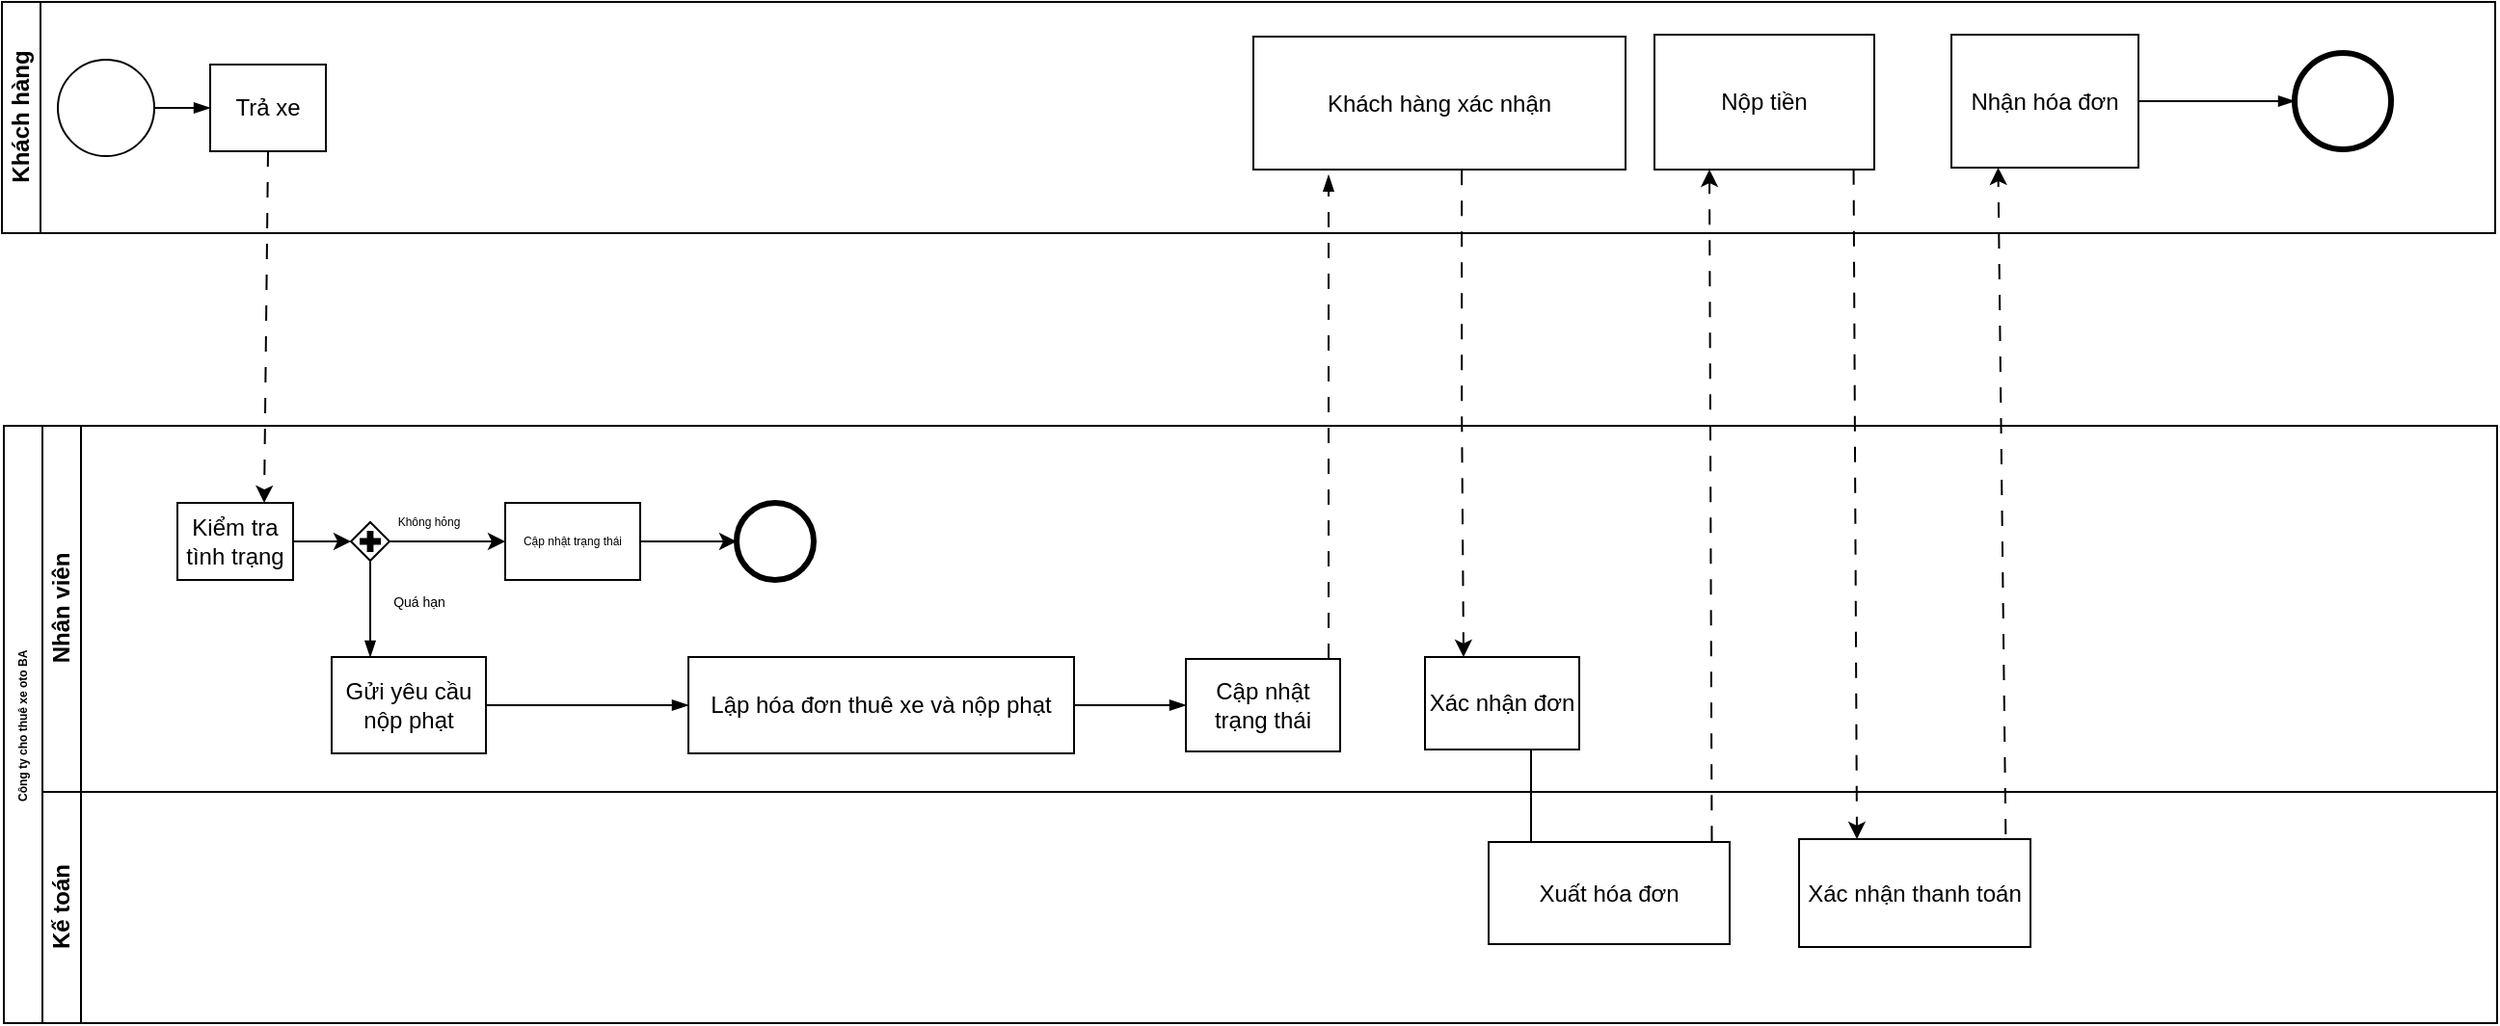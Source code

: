 <mxfile version="26.0.16">
  <diagram name="Page-1" id="-QsDcAuLhFXhx5QFM-Rg">
    <mxGraphModel dx="1615" dy="974" grid="0" gridSize="10" guides="1" tooltips="1" connect="1" arrows="1" fold="1" page="0" pageScale="1" pageWidth="850" pageHeight="1100" math="0" shadow="0">
      <root>
        <mxCell id="0" />
        <mxCell id="1" parent="0" />
        <mxCell id="s8IJlUWVAq5FKC6OxK7E-1" value="Công ty cho thuê xe oto BA&lt;span style=&quot;white-space: pre;&quot;&gt;&#x9;&lt;/span&gt;" style="swimlane;html=1;childLayout=stackLayout;resizeParent=1;resizeParentMax=0;horizontal=0;startSize=20;horizontalStack=0;whiteSpace=wrap;fontSize=6;" vertex="1" parent="1">
          <mxGeometry x="153" y="240" width="1293" height="310" as="geometry" />
        </mxCell>
        <mxCell id="s8IJlUWVAq5FKC6OxK7E-45" value="" style="endArrow=none;html=1;rounded=0;exitX=0.176;exitY=0;exitDx=0;exitDy=0;exitPerimeter=0;" edge="1" parent="s8IJlUWVAq5FKC6OxK7E-1" source="s8IJlUWVAq5FKC6OxK7E-40">
          <mxGeometry width="50" height="50" relative="1" as="geometry">
            <mxPoint x="939" y="58" as="sourcePoint" />
            <mxPoint x="792" y="168" as="targetPoint" />
          </mxGeometry>
        </mxCell>
        <mxCell id="s8IJlUWVAq5FKC6OxK7E-3" value="Nhân viên" style="swimlane;html=1;startSize=20;horizontal=0;" vertex="1" parent="s8IJlUWVAq5FKC6OxK7E-1">
          <mxGeometry x="20" width="1273" height="190" as="geometry" />
        </mxCell>
        <mxCell id="s8IJlUWVAq5FKC6OxK7E-9" value="Kiểm tra tình trạng" style="points=[[0.25,0,0],[0.5,0,0],[0.75,0,0],[1,0.25,0],[1,0.5,0],[1,0.75,0],[0.75,1,0],[0.5,1,0],[0.25,1,0],[0,0.75,0],[0,0.5,0],[0,0.25,0]];shape=mxgraph.bpmn.task2;whiteSpace=wrap;rectStyle=rounded;size=10;html=1;container=1;expand=0;collapsible=0;taskMarker=abstract;" vertex="1" parent="s8IJlUWVAq5FKC6OxK7E-3">
          <mxGeometry x="70" y="40" width="60" height="40" as="geometry" />
        </mxCell>
        <mxCell id="s8IJlUWVAq5FKC6OxK7E-10" value="" style="points=[[0.25,0.25,0],[0.5,0,0],[0.75,0.25,0],[1,0.5,0],[0.75,0.75,0],[0.5,1,0],[0.25,0.75,0],[0,0.5,0]];shape=mxgraph.bpmn.gateway2;html=1;verticalLabelPosition=bottom;labelBackgroundColor=#ffffff;verticalAlign=top;align=center;perimeter=rhombusPerimeter;outlineConnect=0;outline=none;symbol=none;gwType=parallel;" vertex="1" parent="s8IJlUWVAq5FKC6OxK7E-3">
          <mxGeometry x="160" y="50" width="20" height="20" as="geometry" />
        </mxCell>
        <mxCell id="s8IJlUWVAq5FKC6OxK7E-11" value="Cập nhật trạng thái" style="points=[[0.25,0,0],[0.5,0,0],[0.75,0,0],[1,0.25,0],[1,0.5,0],[1,0.75,0],[0.75,1,0],[0.5,1,0],[0.25,1,0],[0,0.75,0],[0,0.5,0],[0,0.25,0]];shape=mxgraph.bpmn.task2;whiteSpace=wrap;rectStyle=rounded;size=10;html=1;container=1;expand=0;collapsible=0;taskMarker=service;fontSize=6;" vertex="1" parent="s8IJlUWVAq5FKC6OxK7E-3">
          <mxGeometry x="240" y="40" width="70" height="40" as="geometry" />
        </mxCell>
        <mxCell id="s8IJlUWVAq5FKC6OxK7E-12" value="" style="points=[[0.145,0.145,0],[0.5,0,0],[0.855,0.145,0],[1,0.5,0],[0.855,0.855,0],[0.5,1,0],[0.145,0.855,0],[0,0.5,0]];shape=mxgraph.bpmn.event;html=1;verticalLabelPosition=bottom;labelBackgroundColor=#ffffff;verticalAlign=top;align=center;perimeter=ellipsePerimeter;outlineConnect=0;aspect=fixed;outline=end;symbol=terminate2;" vertex="1" parent="s8IJlUWVAq5FKC6OxK7E-3">
          <mxGeometry x="360" y="40" width="40" height="40" as="geometry" />
        </mxCell>
        <mxCell id="s8IJlUWVAq5FKC6OxK7E-13" value="" style="endArrow=classic;html=1;rounded=0;exitX=1;exitY=0.5;exitDx=0;exitDy=0;exitPerimeter=0;" edge="1" parent="s8IJlUWVAq5FKC6OxK7E-3" source="s8IJlUWVAq5FKC6OxK7E-11" target="s8IJlUWVAq5FKC6OxK7E-12">
          <mxGeometry width="50" height="50" relative="1" as="geometry">
            <mxPoint x="270" y="90" as="sourcePoint" />
            <mxPoint x="320" y="40" as="targetPoint" />
          </mxGeometry>
        </mxCell>
        <mxCell id="s8IJlUWVAq5FKC6OxK7E-14" value="" style="endArrow=classic;html=1;rounded=0;exitX=1;exitY=0.5;exitDx=0;exitDy=0;exitPerimeter=0;entryX=0;entryY=0.5;entryDx=0;entryDy=0;entryPerimeter=0;" edge="1" parent="s8IJlUWVAq5FKC6OxK7E-3" source="s8IJlUWVAq5FKC6OxK7E-9" target="s8IJlUWVAq5FKC6OxK7E-10">
          <mxGeometry width="50" height="50" relative="1" as="geometry">
            <mxPoint x="220" y="90" as="sourcePoint" />
            <mxPoint x="270" y="40" as="targetPoint" />
          </mxGeometry>
        </mxCell>
        <mxCell id="s8IJlUWVAq5FKC6OxK7E-15" value="" style="endArrow=classic;html=1;rounded=0;exitX=1;exitY=0.5;exitDx=0;exitDy=0;exitPerimeter=0;entryX=0;entryY=0.5;entryDx=0;entryDy=0;entryPerimeter=0;" edge="1" parent="s8IJlUWVAq5FKC6OxK7E-3" source="s8IJlUWVAq5FKC6OxK7E-10" target="s8IJlUWVAq5FKC6OxK7E-11">
          <mxGeometry width="50" height="50" relative="1" as="geometry">
            <mxPoint x="220" y="90" as="sourcePoint" />
            <mxPoint x="270" y="40" as="targetPoint" />
          </mxGeometry>
        </mxCell>
        <mxCell id="s8IJlUWVAq5FKC6OxK7E-16" value="Không hỏng" style="text;html=1;align=center;verticalAlign=middle;resizable=0;points=[];autosize=1;strokeColor=none;fillColor=none;fontSize=6;" vertex="1" parent="s8IJlUWVAq5FKC6OxK7E-3">
          <mxGeometry x="170" y="40" width="60" height="20" as="geometry" />
        </mxCell>
        <mxCell id="s8IJlUWVAq5FKC6OxK7E-17" value="Gửi yêu cầu nộp phạt" style="points=[[0.25,0,0],[0.5,0,0],[0.75,0,0],[1,0.25,0],[1,0.5,0],[1,0.75,0],[0.75,1,0],[0.5,1,0],[0.25,1,0],[0,0.75,0],[0,0.5,0],[0,0.25,0]];shape=mxgraph.bpmn.task2;whiteSpace=wrap;rectStyle=rounded;size=10;html=1;container=1;expand=0;collapsible=0;taskMarker=send;" vertex="1" parent="s8IJlUWVAq5FKC6OxK7E-3">
          <mxGeometry x="150" y="120" width="80" height="50" as="geometry" />
        </mxCell>
        <mxCell id="s8IJlUWVAq5FKC6OxK7E-20" value="" style="edgeStyle=elbowEdgeStyle;fontSize=12;html=1;endArrow=blockThin;endFill=1;rounded=0;exitX=0.5;exitY=1;exitDx=0;exitDy=0;exitPerimeter=0;entryX=0.25;entryY=0;entryDx=0;entryDy=0;entryPerimeter=0;" edge="1" parent="s8IJlUWVAq5FKC6OxK7E-3" source="s8IJlUWVAq5FKC6OxK7E-10" target="s8IJlUWVAq5FKC6OxK7E-17">
          <mxGeometry width="160" relative="1" as="geometry">
            <mxPoint x="210" y="150" as="sourcePoint" />
            <mxPoint x="370" y="150" as="targetPoint" />
          </mxGeometry>
        </mxCell>
        <mxCell id="s8IJlUWVAq5FKC6OxK7E-21" value="Lập hóa đơn thuê xe và nộp phạt" style="points=[[0.25,0,0],[0.5,0,0],[0.75,0,0],[1,0.25,0],[1,0.5,0],[1,0.75,0],[0.75,1,0],[0.5,1,0],[0.25,1,0],[0,0.75,0],[0,0.5,0],[0,0.25,0]];shape=mxgraph.bpmn.task2;whiteSpace=wrap;rectStyle=rounded;size=10;html=1;container=1;expand=0;collapsible=0;taskMarker=abstract;" vertex="1" parent="s8IJlUWVAq5FKC6OxK7E-3">
          <mxGeometry x="335" y="120" width="200" height="50" as="geometry" />
        </mxCell>
        <mxCell id="s8IJlUWVAq5FKC6OxK7E-24" value="" style="edgeStyle=elbowEdgeStyle;fontSize=12;html=1;endArrow=blockThin;endFill=1;rounded=0;exitX=1;exitY=0.5;exitDx=0;exitDy=0;exitPerimeter=0;" edge="1" parent="s8IJlUWVAq5FKC6OxK7E-3" source="s8IJlUWVAq5FKC6OxK7E-17" target="s8IJlUWVAq5FKC6OxK7E-21">
          <mxGeometry width="160" relative="1" as="geometry">
            <mxPoint x="334" y="131" as="sourcePoint" />
            <mxPoint x="494" y="131" as="targetPoint" />
          </mxGeometry>
        </mxCell>
        <mxCell id="s8IJlUWVAq5FKC6OxK7E-25" value="Cập nhật trạng thái" style="points=[[0.25,0,0],[0.5,0,0],[0.75,0,0],[1,0.25,0],[1,0.5,0],[1,0.75,0],[0.75,1,0],[0.5,1,0],[0.25,1,0],[0,0.75,0],[0,0.5,0],[0,0.25,0]];shape=mxgraph.bpmn.task2;whiteSpace=wrap;rectStyle=rounded;size=10;html=1;container=1;expand=0;collapsible=0;taskMarker=service;" vertex="1" parent="s8IJlUWVAq5FKC6OxK7E-3">
          <mxGeometry x="593" y="121" width="80" height="48" as="geometry" />
        </mxCell>
        <mxCell id="s8IJlUWVAq5FKC6OxK7E-26" value="" style="edgeStyle=elbowEdgeStyle;fontSize=12;html=1;endArrow=blockThin;endFill=1;rounded=0;exitX=1;exitY=0.5;exitDx=0;exitDy=0;exitPerimeter=0;entryX=0;entryY=0.5;entryDx=0;entryDy=0;entryPerimeter=0;" edge="1" parent="s8IJlUWVAq5FKC6OxK7E-3" source="s8IJlUWVAq5FKC6OxK7E-21" target="s8IJlUWVAq5FKC6OxK7E-25">
          <mxGeometry width="160" relative="1" as="geometry">
            <mxPoint x="553" y="143" as="sourcePoint" />
            <mxPoint x="713" y="143" as="targetPoint" />
          </mxGeometry>
        </mxCell>
        <mxCell id="s8IJlUWVAq5FKC6OxK7E-27" value="Xác nhận đơn" style="points=[[0.25,0,0],[0.5,0,0],[0.75,0,0],[1,0.25,0],[1,0.5,0],[1,0.75,0],[0.75,1,0],[0.5,1,0],[0.25,1,0],[0,0.75,0],[0,0.5,0],[0,0.25,0]];shape=mxgraph.bpmn.task2;whiteSpace=wrap;rectStyle=rounded;size=10;html=1;container=1;expand=0;collapsible=0;taskMarker=service;" vertex="1" parent="s8IJlUWVAq5FKC6OxK7E-3">
          <mxGeometry x="717" y="120" width="80" height="48" as="geometry" />
        </mxCell>
        <mxCell id="s8IJlUWVAq5FKC6OxK7E-50" value="Quá hạn" style="text;html=1;align=center;verticalAlign=middle;resizable=0;points=[];autosize=1;strokeColor=none;fillColor=none;fontSize=7;" vertex="1" parent="s8IJlUWVAq5FKC6OxK7E-3">
          <mxGeometry x="172" y="82" width="45" height="20" as="geometry" />
        </mxCell>
        <mxCell id="s8IJlUWVAq5FKC6OxK7E-4" value="Kế toán" style="swimlane;html=1;startSize=20;horizontal=0;" vertex="1" parent="s8IJlUWVAq5FKC6OxK7E-1">
          <mxGeometry x="20" y="190" width="1273" height="120" as="geometry" />
        </mxCell>
        <mxCell id="s8IJlUWVAq5FKC6OxK7E-40" value="Xuất hóa đơn" style="points=[[0.25,0,0],[0.5,0,0],[0.75,0,0],[1,0.25,0],[1,0.5,0],[1,0.75,0],[0.75,1,0],[0.5,1,0],[0.25,1,0],[0,0.75,0],[0,0.5,0],[0,0.25,0]];shape=mxgraph.bpmn.task2;whiteSpace=wrap;rectStyle=rounded;size=10;html=1;container=1;expand=0;collapsible=0;taskMarker=abstract;" vertex="1" parent="s8IJlUWVAq5FKC6OxK7E-4">
          <mxGeometry x="750" y="26" width="125" height="53" as="geometry" />
        </mxCell>
        <mxCell id="s8IJlUWVAq5FKC6OxK7E-41" value="Xác nhận thanh toán" style="points=[[0.25,0,0],[0.5,0,0],[0.75,0,0],[1,0.25,0],[1,0.5,0],[1,0.75,0],[0.75,1,0],[0.5,1,0],[0.25,1,0],[0,0.75,0],[0,0.5,0],[0,0.25,0]];shape=mxgraph.bpmn.task2;whiteSpace=wrap;rectStyle=rounded;size=10;html=1;container=1;expand=0;collapsible=0;taskMarker=service;" vertex="1" parent="s8IJlUWVAq5FKC6OxK7E-4">
          <mxGeometry x="911" y="24.5" width="120" height="56" as="geometry" />
        </mxCell>
        <mxCell id="s8IJlUWVAq5FKC6OxK7E-2" value="Khách hàng" style="swimlane;html=1;startSize=20;horizontal=0;" vertex="1" parent="1">
          <mxGeometry x="152" y="20" width="1293" height="120" as="geometry" />
        </mxCell>
        <mxCell id="s8IJlUWVAq5FKC6OxK7E-6" value="" style="points=[[0.145,0.145,0],[0.5,0,0],[0.855,0.145,0],[1,0.5,0],[0.855,0.855,0],[0.5,1,0],[0.145,0.855,0],[0,0.5,0]];shape=mxgraph.bpmn.event;html=1;verticalLabelPosition=bottom;labelBackgroundColor=#ffffff;verticalAlign=top;align=center;perimeter=ellipsePerimeter;outlineConnect=0;aspect=fixed;outline=standard;symbol=general;" vertex="1" parent="s8IJlUWVAq5FKC6OxK7E-2">
          <mxGeometry x="29" y="30" width="50" height="50" as="geometry" />
        </mxCell>
        <mxCell id="s8IJlUWVAq5FKC6OxK7E-7" value="Trả xe" style="points=[[0.25,0,0],[0.5,0,0],[0.75,0,0],[1,0.25,0],[1,0.5,0],[1,0.75,0],[0.75,1,0],[0.5,1,0],[0.25,1,0],[0,0.75,0],[0,0.5,0],[0,0.25,0]];shape=mxgraph.bpmn.task2;whiteSpace=wrap;rectStyle=rounded;size=10;html=1;container=1;expand=0;collapsible=0;taskMarker=manual;" vertex="1" parent="s8IJlUWVAq5FKC6OxK7E-2">
          <mxGeometry x="108" y="32.5" width="60" height="45" as="geometry" />
        </mxCell>
        <mxCell id="s8IJlUWVAq5FKC6OxK7E-8" value="" style="edgeStyle=elbowEdgeStyle;fontSize=12;html=1;endArrow=blockThin;endFill=1;rounded=0;exitX=1;exitY=0.5;exitDx=0;exitDy=0;exitPerimeter=0;entryX=0;entryY=0.5;entryDx=0;entryDy=0;entryPerimeter=0;" edge="1" parent="s8IJlUWVAq5FKC6OxK7E-2" source="s8IJlUWVAq5FKC6OxK7E-6" target="s8IJlUWVAq5FKC6OxK7E-7">
          <mxGeometry width="160" relative="1" as="geometry">
            <mxPoint x="80" y="110" as="sourcePoint" />
            <mxPoint x="240" y="110" as="targetPoint" />
          </mxGeometry>
        </mxCell>
        <mxCell id="s8IJlUWVAq5FKC6OxK7E-28" value="Khách hàng xác nhận" style="points=[[0.25,0,0],[0.5,0,0],[0.75,0,0],[1,0.25,0],[1,0.5,0],[1,0.75,0],[0.75,1,0],[0.5,1,0],[0.25,1,0],[0,0.75,0],[0,0.5,0],[0,0.25,0]];shape=mxgraph.bpmn.task2;whiteSpace=wrap;rectStyle=rounded;size=10;html=1;container=1;expand=0;collapsible=0;taskMarker=abstract;" vertex="1" parent="s8IJlUWVAq5FKC6OxK7E-2">
          <mxGeometry x="649" y="18" width="193" height="69" as="geometry" />
        </mxCell>
        <mxCell id="s8IJlUWVAq5FKC6OxK7E-36" value="Nộp tiền" style="points=[[0.25,0,0],[0.5,0,0],[0.75,0,0],[1,0.25,0],[1,0.5,0],[1,0.75,0],[0.75,1,0],[0.5,1,0],[0.25,1,0],[0,0.75,0],[0,0.5,0],[0,0.25,0]];shape=mxgraph.bpmn.task2;whiteSpace=wrap;rectStyle=rounded;size=10;html=1;container=1;expand=0;collapsible=0;taskMarker=manual;" vertex="1" parent="s8IJlUWVAq5FKC6OxK7E-2">
          <mxGeometry x="857" y="17" width="114" height="70" as="geometry" />
        </mxCell>
        <mxCell id="s8IJlUWVAq5FKC6OxK7E-37" value="Nhận hóa đơn" style="points=[[0.25,0,0],[0.5,0,0],[0.75,0,0],[1,0.25,0],[1,0.5,0],[1,0.75,0],[0.75,1,0],[0.5,1,0],[0.25,1,0],[0,0.75,0],[0,0.5,0],[0,0.25,0]];shape=mxgraph.bpmn.task2;whiteSpace=wrap;rectStyle=rounded;size=10;html=1;container=1;expand=0;collapsible=0;taskMarker=manual;" vertex="1" parent="s8IJlUWVAq5FKC6OxK7E-2">
          <mxGeometry x="1011" y="17" width="97" height="69" as="geometry" />
        </mxCell>
        <mxCell id="s8IJlUWVAq5FKC6OxK7E-38" value="" style="points=[[0.145,0.145,0],[0.5,0,0],[0.855,0.145,0],[1,0.5,0],[0.855,0.855,0],[0.5,1,0],[0.145,0.855,0],[0,0.5,0]];shape=mxgraph.bpmn.event;html=1;verticalLabelPosition=bottom;labelBackgroundColor=#ffffff;verticalAlign=top;align=center;perimeter=ellipsePerimeter;outlineConnect=0;aspect=fixed;outline=end;symbol=terminate2;" vertex="1" parent="s8IJlUWVAq5FKC6OxK7E-2">
          <mxGeometry x="1189" y="26.5" width="50" height="50" as="geometry" />
        </mxCell>
        <mxCell id="s8IJlUWVAq5FKC6OxK7E-39" value="" style="edgeStyle=elbowEdgeStyle;fontSize=12;html=1;endArrow=blockThin;endFill=1;rounded=0;exitX=1;exitY=0.5;exitDx=0;exitDy=0;exitPerimeter=0;" edge="1" parent="s8IJlUWVAq5FKC6OxK7E-2" source="s8IJlUWVAq5FKC6OxK7E-37" target="s8IJlUWVAq5FKC6OxK7E-38">
          <mxGeometry width="160" relative="1" as="geometry">
            <mxPoint x="994" y="135" as="sourcePoint" />
            <mxPoint x="1154" y="135" as="targetPoint" />
          </mxGeometry>
        </mxCell>
        <mxCell id="s8IJlUWVAq5FKC6OxK7E-33" value="" style="edgeStyle=elbowEdgeStyle;fontSize=12;html=1;endArrow=blockThin;endFill=1;rounded=0;entryX=0.202;entryY=1.041;entryDx=0;entryDy=0;entryPerimeter=0;dashed=1;dashPattern=8 8;" edge="1" parent="1" source="s8IJlUWVAq5FKC6OxK7E-25" target="s8IJlUWVAq5FKC6OxK7E-28">
          <mxGeometry width="160" relative="1" as="geometry">
            <mxPoint x="538" y="235" as="sourcePoint" />
            <mxPoint x="698" y="235" as="targetPoint" />
          </mxGeometry>
        </mxCell>
        <mxCell id="s8IJlUWVAq5FKC6OxK7E-35" style="edgeStyle=orthogonalEdgeStyle;rounded=0;orthogonalLoop=1;jettySize=auto;html=1;entryX=0.25;entryY=0;entryDx=0;entryDy=0;entryPerimeter=0;dashed=1;dashPattern=8 8;exitX=0.56;exitY=1.002;exitDx=0;exitDy=0;exitPerimeter=0;" edge="1" parent="1" source="s8IJlUWVAq5FKC6OxK7E-28" target="s8IJlUWVAq5FKC6OxK7E-27">
          <mxGeometry relative="1" as="geometry">
            <mxPoint x="910" y="115" as="sourcePoint" />
          </mxGeometry>
        </mxCell>
        <mxCell id="s8IJlUWVAq5FKC6OxK7E-46" value="" style="endArrow=classic;html=1;rounded=0;exitX=0.926;exitY=-0.007;exitDx=0;exitDy=0;exitPerimeter=0;entryX=0.25;entryY=1;entryDx=0;entryDy=0;entryPerimeter=0;dashed=1;dashPattern=8 8;" edge="1" parent="1" source="s8IJlUWVAq5FKC6OxK7E-40" target="s8IJlUWVAq5FKC6OxK7E-36">
          <mxGeometry width="50" height="50" relative="1" as="geometry">
            <mxPoint x="1123" y="281" as="sourcePoint" />
            <mxPoint x="1173" y="231" as="targetPoint" />
          </mxGeometry>
        </mxCell>
        <mxCell id="s8IJlUWVAq5FKC6OxK7E-47" value="" style="endArrow=classic;html=1;rounded=0;exitX=0.906;exitY=0.999;exitDx=0;exitDy=0;exitPerimeter=0;entryX=0.25;entryY=0;entryDx=0;entryDy=0;entryPerimeter=0;dashed=1;dashPattern=8 8;" edge="1" parent="1" source="s8IJlUWVAq5FKC6OxK7E-36" target="s8IJlUWVAq5FKC6OxK7E-41">
          <mxGeometry width="50" height="50" relative="1" as="geometry">
            <mxPoint x="1195" y="295" as="sourcePoint" />
            <mxPoint x="1245" y="245" as="targetPoint" />
          </mxGeometry>
        </mxCell>
        <mxCell id="s8IJlUWVAq5FKC6OxK7E-48" value="" style="endArrow=classic;html=1;rounded=0;exitX=0.893;exitY=-0.044;exitDx=0;exitDy=0;exitPerimeter=0;entryX=0.25;entryY=1;entryDx=0;entryDy=0;entryPerimeter=0;dashed=1;dashPattern=8 8;" edge="1" parent="1" source="s8IJlUWVAq5FKC6OxK7E-41" target="s8IJlUWVAq5FKC6OxK7E-37">
          <mxGeometry width="50" height="50" relative="1" as="geometry">
            <mxPoint x="1205" y="309" as="sourcePoint" />
            <mxPoint x="1255" y="259" as="targetPoint" />
          </mxGeometry>
        </mxCell>
        <mxCell id="s8IJlUWVAq5FKC6OxK7E-49" value="" style="endArrow=classic;html=1;rounded=0;exitX=0.5;exitY=1;exitDx=0;exitDy=0;exitPerimeter=0;entryX=0.75;entryY=0;entryDx=0;entryDy=0;entryPerimeter=0;dashed=1;dashPattern=8 8;" edge="1" parent="1" source="s8IJlUWVAq5FKC6OxK7E-7" target="s8IJlUWVAq5FKC6OxK7E-9">
          <mxGeometry width="50" height="50" relative="1" as="geometry">
            <mxPoint x="323" y="190" as="sourcePoint" />
            <mxPoint x="373" y="140" as="targetPoint" />
          </mxGeometry>
        </mxCell>
      </root>
    </mxGraphModel>
  </diagram>
</mxfile>

